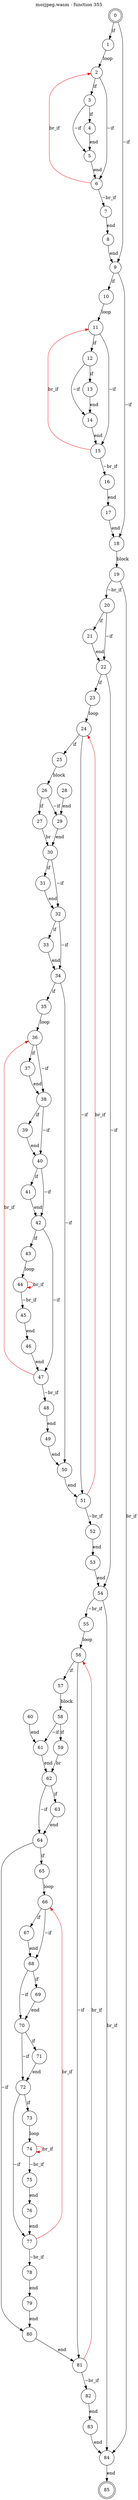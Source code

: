 digraph finite_state_machine {
    label = "mozjpeg.wasm - function 355"
    labelloc =  t
    labelfontsize = 16
    labelfontcolor = black
    labelfontname = "Helvetica"
    node [shape = doublecircle]; 0 85;
    node [shape = circle];
    0 -> 1[label = "if"];
    0 -> 9[label = "~if"];
    1 -> 2[label = "loop"];
    2 -> 3[label = "if"];
    2 -> 6[label = "~if"];
    3 -> 4[label = "if"];
    3 -> 5[label = "~if"];
    4 -> 5[label = "end"];
    5 -> 6[label = "end"];
    6 -> 7[label = "~br_if"];
    6 -> 2[color="red" label = "br_if"];
    7 -> 8[label = "end"];
    8 -> 9[label = "end"];
    9 -> 10[label = "if"];
    9 -> 18[label = "~if"];
    10 -> 11[label = "loop"];
    11 -> 12[label = "if"];
    11 -> 15[label = "~if"];
    12 -> 13[label = "if"];
    12 -> 14[label = "~if"];
    13 -> 14[label = "end"];
    14 -> 15[label = "end"];
    15 -> 16[label = "~br_if"];
    15 -> 11[color="red" label = "br_if"];
    16 -> 17[label = "end"];
    17 -> 18[label = "end"];
    18 -> 19[label = "block"];
    19 -> 20[label = "~br_if"];
    19 -> 84[label = "br_if"];
    20 -> 21[label = "if"];
    20 -> 22[label = "~if"];
    21 -> 22[label = "end"];
    22 -> 23[label = "if"];
    22 -> 54[label = "~if"];
    23 -> 24[label = "loop"];
    24 -> 25[label = "if"];
    24 -> 51[label = "~if"];
    25 -> 26[label = "block"];
    26 -> 27[label = "if"];
    26 -> 29[label = "~if"];
    27 -> 30[label = "br"];
    28 -> 29[label = "end"];
    29 -> 30[label = "end"];
    30 -> 31[label = "if"];
    30 -> 32[label = "~if"];
    31 -> 32[label = "end"];
    32 -> 33[label = "if"];
    32 -> 34[label = "~if"];
    33 -> 34[label = "end"];
    34 -> 35[label = "if"];
    34 -> 50[label = "~if"];
    35 -> 36[label = "loop"];
    36 -> 37[label = "if"];
    36 -> 38[label = "~if"];
    37 -> 38[label = "end"];
    38 -> 39[label = "if"];
    38 -> 40[label = "~if"];
    39 -> 40[label = "end"];
    40 -> 41[label = "if"];
    40 -> 42[label = "~if"];
    41 -> 42[label = "end"];
    42 -> 43[label = "if"];
    42 -> 47[label = "~if"];
    43 -> 44[label = "loop"];
    44 -> 45[label = "~br_if"];
    44 -> 44[color="red" label = "br_if"];
    45 -> 46[label = "end"];
    46 -> 47[label = "end"];
    47 -> 48[label = "~br_if"];
    47 -> 36[color="red" label = "br_if"];
    48 -> 49[label = "end"];
    49 -> 50[label = "end"];
    50 -> 51[label = "end"];
    51 -> 52[label = "~br_if"];
    51 -> 24[color="red" label = "br_if"];
    52 -> 53[label = "end"];
    53 -> 54[label = "end"];
    54 -> 55[label = "~br_if"];
    54 -> 84[label = "br_if"];
    55 -> 56[label = "loop"];
    56 -> 57[label = "if"];
    56 -> 81[label = "~if"];
    57 -> 58[label = "block"];
    58 -> 59[label = "if"];
    58 -> 61[label = "~if"];
    59 -> 62[label = "br"];
    60 -> 61[label = "end"];
    61 -> 62[label = "end"];
    62 -> 63[label = "if"];
    62 -> 64[label = "~if"];
    63 -> 64[label = "end"];
    64 -> 65[label = "if"];
    64 -> 80[label = "~if"];
    65 -> 66[label = "loop"];
    66 -> 67[label = "if"];
    66 -> 68[label = "~if"];
    67 -> 68[label = "end"];
    68 -> 69[label = "if"];
    68 -> 70[label = "~if"];
    69 -> 70[label = "end"];
    70 -> 71[label = "if"];
    70 -> 72[label = "~if"];
    71 -> 72[label = "end"];
    72 -> 73[label = "if"];
    72 -> 77[label = "~if"];
    73 -> 74[label = "loop"];
    74 -> 75[label = "~br_if"];
    74 -> 74[color="red" label = "br_if"];
    75 -> 76[label = "end"];
    76 -> 77[label = "end"];
    77 -> 78[label = "~br_if"];
    77 -> 66[color="red" label = "br_if"];
    78 -> 79[label = "end"];
    79 -> 80[label = "end"];
    80 -> 81[label = "end"];
    81 -> 82[label = "~br_if"];
    81 -> 56[color="red" label = "br_if"];
    82 -> 83[label = "end"];
    83 -> 84[label = "end"];
    84 -> 85[label = "end"];
}
